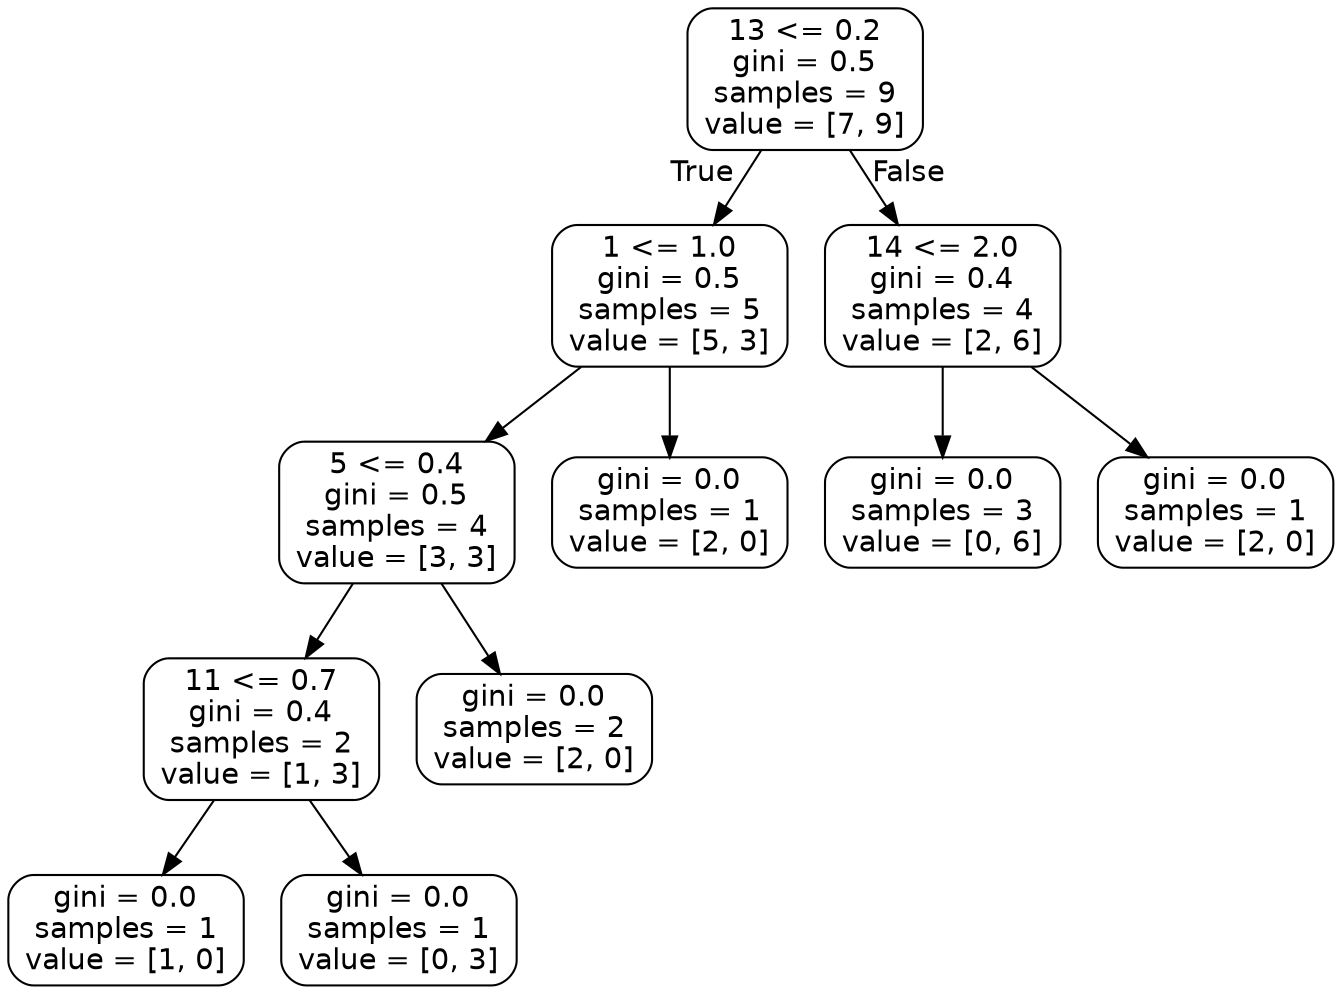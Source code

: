 digraph Tree {
node [shape=box, style="rounded", color="black", fontname=helvetica] ;
edge [fontname=helvetica] ;
0 [label="13 <= 0.2\ngini = 0.5\nsamples = 9\nvalue = [7, 9]"] ;
1 [label="1 <= 1.0\ngini = 0.5\nsamples = 5\nvalue = [5, 3]"] ;
0 -> 1 [labeldistance=2.5, labelangle=45, headlabel="True"] ;
2 [label="5 <= 0.4\ngini = 0.5\nsamples = 4\nvalue = [3, 3]"] ;
1 -> 2 ;
3 [label="11 <= 0.7\ngini = 0.4\nsamples = 2\nvalue = [1, 3]"] ;
2 -> 3 ;
4 [label="gini = 0.0\nsamples = 1\nvalue = [1, 0]"] ;
3 -> 4 ;
5 [label="gini = 0.0\nsamples = 1\nvalue = [0, 3]"] ;
3 -> 5 ;
6 [label="gini = 0.0\nsamples = 2\nvalue = [2, 0]"] ;
2 -> 6 ;
7 [label="gini = 0.0\nsamples = 1\nvalue = [2, 0]"] ;
1 -> 7 ;
8 [label="14 <= 2.0\ngini = 0.4\nsamples = 4\nvalue = [2, 6]"] ;
0 -> 8 [labeldistance=2.5, labelangle=-45, headlabel="False"] ;
9 [label="gini = 0.0\nsamples = 3\nvalue = [0, 6]"] ;
8 -> 9 ;
10 [label="gini = 0.0\nsamples = 1\nvalue = [2, 0]"] ;
8 -> 10 ;
}